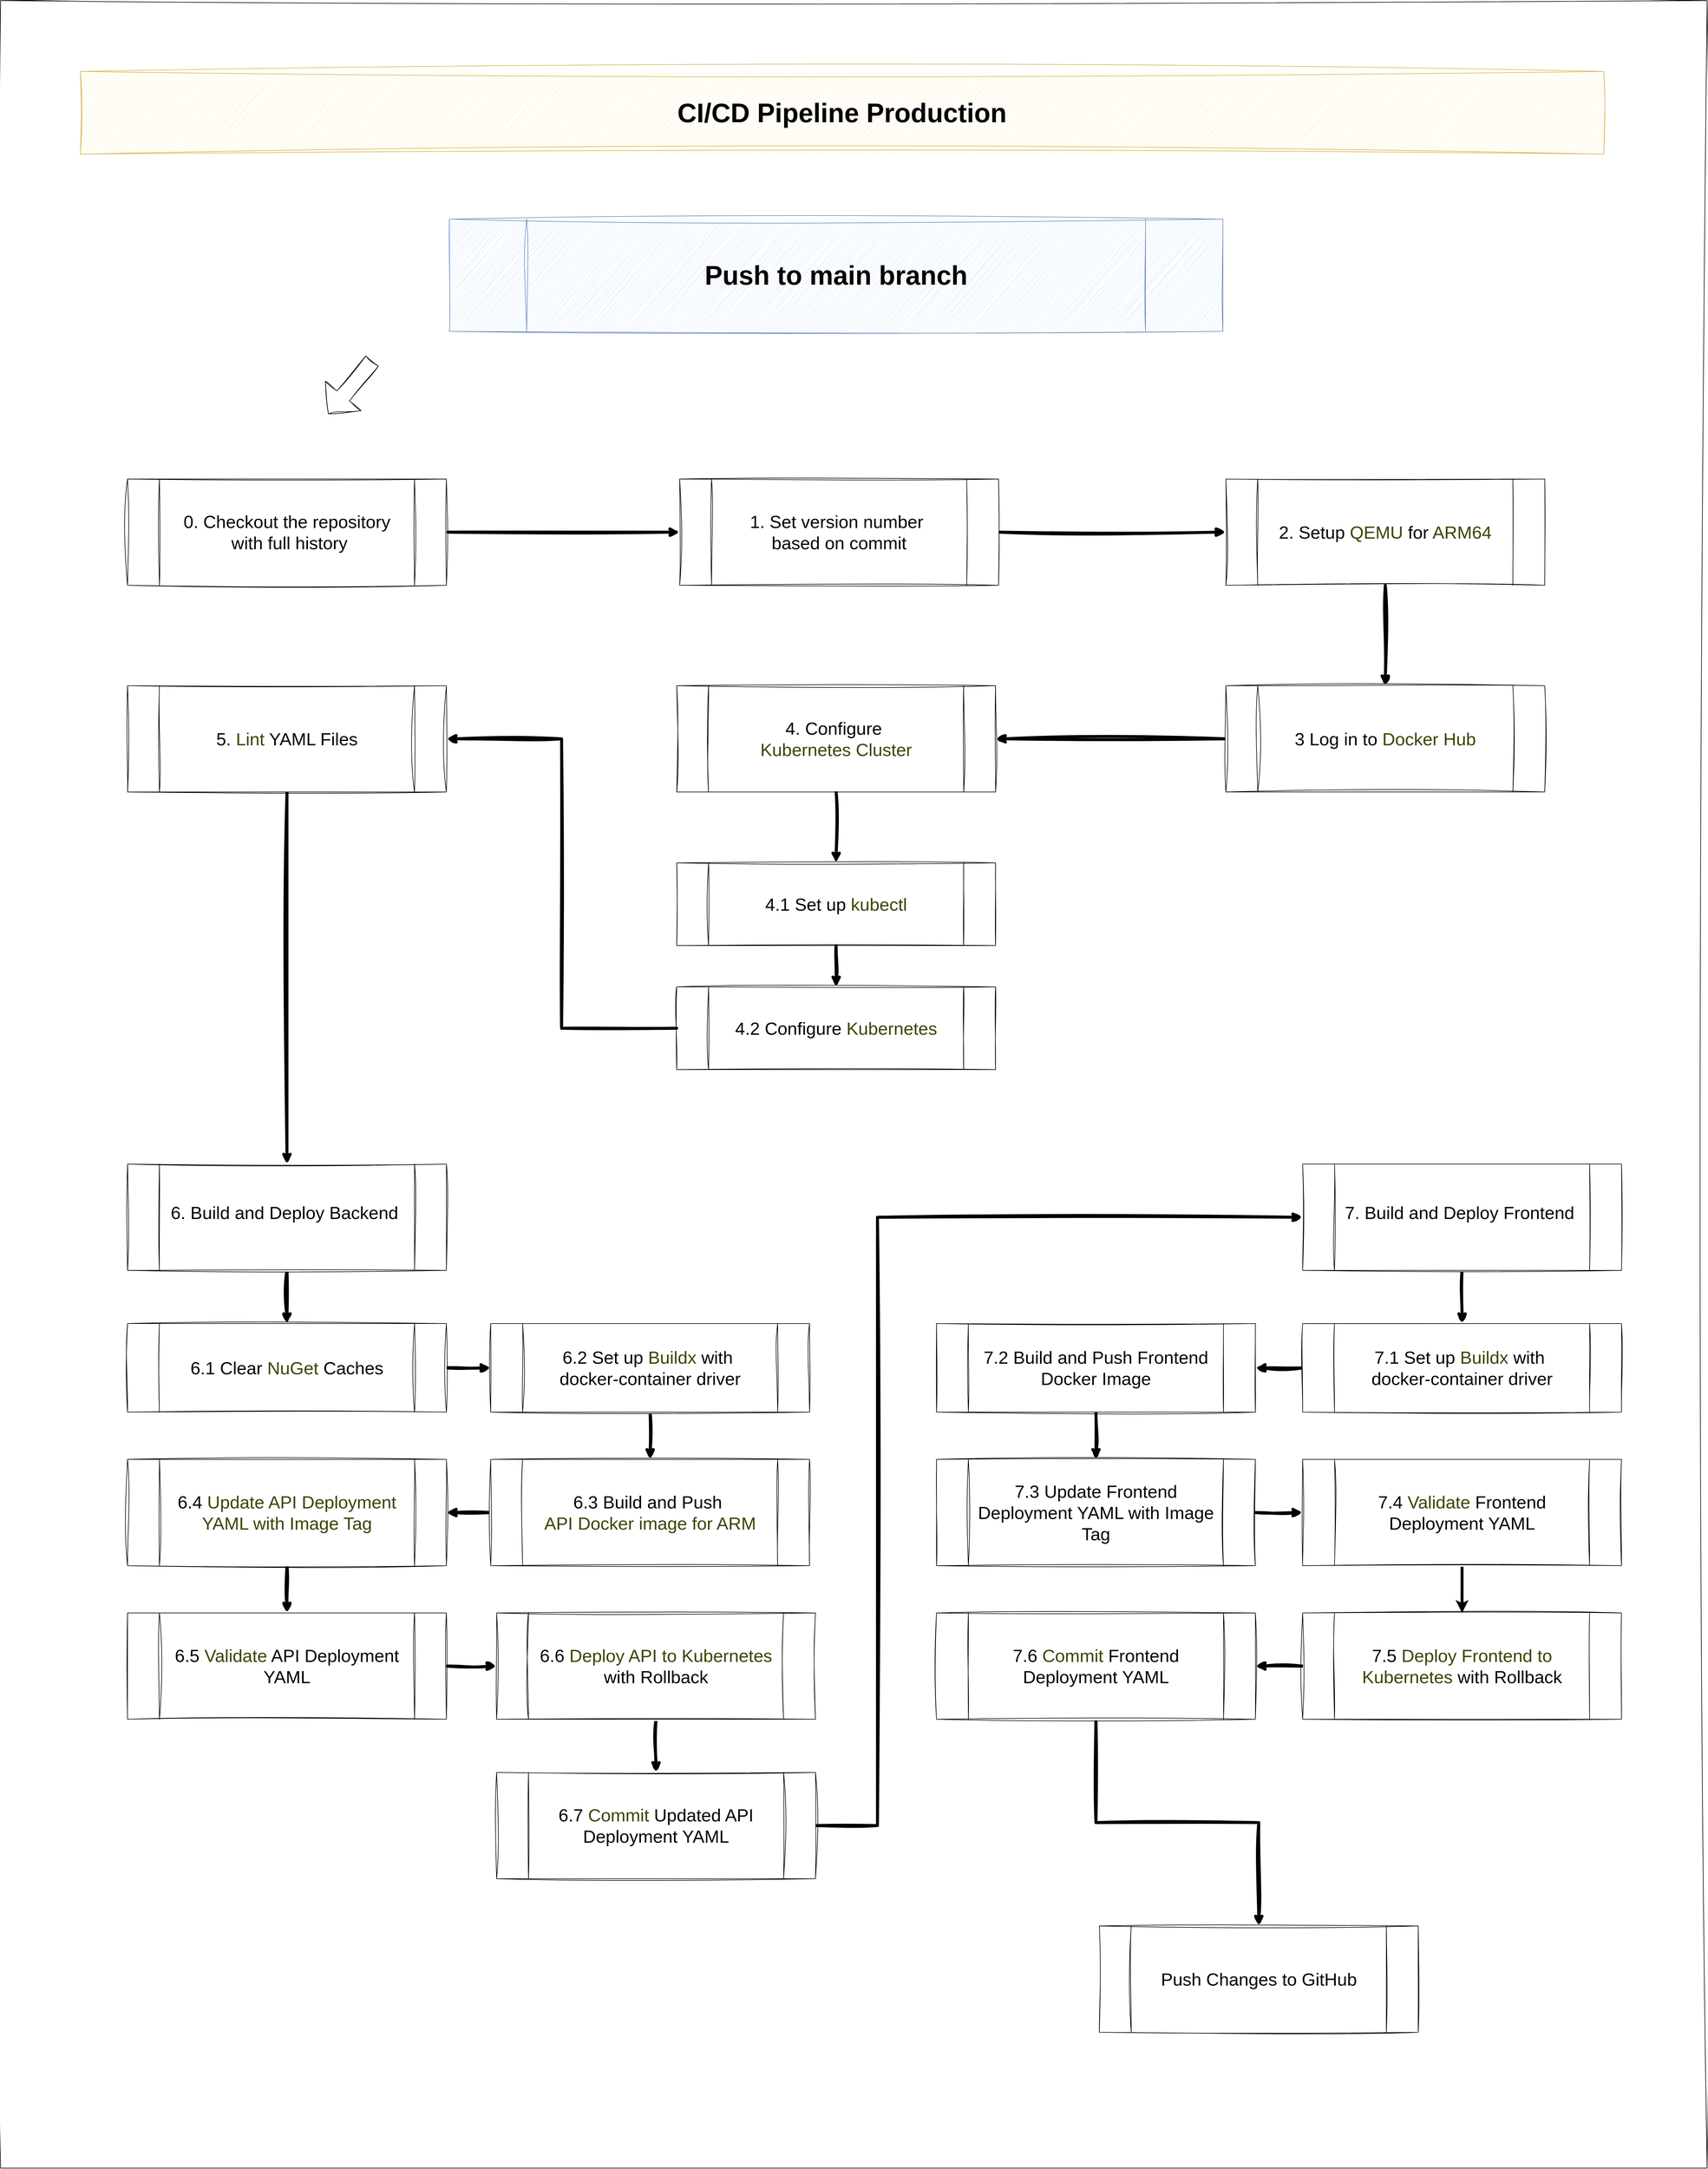 <mxfile version="26.0.4">
  <diagram name="Page-1" id="2JL8U4BCLr4c2kvkF6KN">
    <mxGraphModel dx="8280" dy="25233" grid="1" gridSize="10" guides="1" tooltips="1" connect="1" arrows="1" fold="1" page="1" pageScale="1" pageWidth="4000" pageHeight="20000" math="0" shadow="0">
      <root>
        <mxCell id="0" />
        <mxCell id="1" parent="0" />
        <mxCell id="np_1fv96D_44VkqeR2-l-1" value="" style="rounded=0;whiteSpace=wrap;html=1;movable=1;resizable=1;rotatable=1;deletable=1;editable=1;locked=0;connectable=1;sketch=1;curveFitting=1;jiggle=2;" vertex="1" parent="1">
          <mxGeometry x="590" y="-19420" width="2890" height="3670" as="geometry" />
        </mxCell>
        <mxCell id="np_1fv96D_44VkqeR2-l-2" value="&lt;font style=&quot;font-size: 45px;&quot;&gt;&lt;b style=&quot;&quot;&gt;Push to main branch&lt;/b&gt;&lt;/font&gt;" style="shape=process;whiteSpace=wrap;html=1;backgroundOutline=1;sketch=1;curveFitting=1;jiggle=2;fillColor=#dae8fc;strokeColor=#6c8ebf;" vertex="1" parent="1">
          <mxGeometry x="1350" y="-19050" width="1310" height="190" as="geometry" />
        </mxCell>
        <mxCell id="np_1fv96D_44VkqeR2-l-3" style="edgeStyle=orthogonalEdgeStyle;rounded=0;orthogonalLoop=1;jettySize=auto;html=1;exitX=1;exitY=0.5;exitDx=0;exitDy=0;entryX=0;entryY=0.5;entryDx=0;entryDy=0;strokeWidth=5;sketch=1;curveFitting=1;jiggle=2;" edge="1" parent="1" source="np_1fv96D_44VkqeR2-l-4" target="np_1fv96D_44VkqeR2-l-10">
          <mxGeometry relative="1" as="geometry">
            <Array as="points">
              <mxPoint x="1740" y="-18520" />
            </Array>
          </mxGeometry>
        </mxCell>
        <mxCell id="np_1fv96D_44VkqeR2-l-4" value="&lt;font style=&quot;font-size: 30px;&quot;&gt;0. Checkout the repository&lt;/font&gt;&lt;div&gt;&lt;font style=&quot;font-size: 30px;&quot;&gt;&amp;nbsp;with full history&lt;/font&gt;&lt;/div&gt;" style="shape=process;whiteSpace=wrap;html=1;backgroundOutline=1;sketch=1;curveFitting=1;jiggle=2;" vertex="1" parent="1">
          <mxGeometry x="805" y="-18610" width="540" height="180" as="geometry" />
        </mxCell>
        <mxCell id="np_1fv96D_44VkqeR2-l-5" style="edgeStyle=orthogonalEdgeStyle;rounded=0;orthogonalLoop=1;jettySize=auto;html=1;exitX=0.5;exitY=1;exitDx=0;exitDy=0;entryX=0.5;entryY=0;entryDx=0;entryDy=0;strokeWidth=5;sketch=1;curveFitting=1;jiggle=2;" edge="1" parent="1" source="np_1fv96D_44VkqeR2-l-6" target="np_1fv96D_44VkqeR2-l-14">
          <mxGeometry relative="1" as="geometry" />
        </mxCell>
        <mxCell id="np_1fv96D_44VkqeR2-l-6" value="&lt;font style=&quot;font-size: 30px;&quot;&gt;2. Setup &lt;font color=&quot;#394700&quot;&gt;QEMU&lt;/font&gt; for &lt;font color=&quot;#394700&quot;&gt;ARM64&lt;/font&gt;&lt;/font&gt;" style="shape=process;whiteSpace=wrap;html=1;backgroundOutline=1;sketch=1;curveFitting=1;jiggle=2;" vertex="1" parent="1">
          <mxGeometry x="2665" y="-18610" width="540" height="180" as="geometry" />
        </mxCell>
        <mxCell id="np_1fv96D_44VkqeR2-l-7" style="edgeStyle=orthogonalEdgeStyle;rounded=0;orthogonalLoop=1;jettySize=auto;html=1;exitX=1;exitY=0.5;exitDx=0;exitDy=0;entryX=0;entryY=0.5;entryDx=0;entryDy=0;strokeWidth=5;sketch=1;curveFitting=1;jiggle=2;" edge="1" parent="1" source="np_1fv96D_44VkqeR2-l-8" target="np_1fv96D_44VkqeR2-l-12">
          <mxGeometry relative="1" as="geometry" />
        </mxCell>
        <mxCell id="np_1fv96D_44VkqeR2-l-8" value="&lt;font style=&quot;font-size: 30px;&quot;&gt;6.1 Clear &lt;font color=&quot;#394700&quot;&gt;NuGet&lt;/font&gt; Caches&lt;/font&gt;" style="shape=process;whiteSpace=wrap;html=1;backgroundOutline=1;sketch=1;curveFitting=1;jiggle=2;" vertex="1" parent="1">
          <mxGeometry x="805" y="-17180" width="540" height="150" as="geometry" />
        </mxCell>
        <mxCell id="np_1fv96D_44VkqeR2-l-9" style="edgeStyle=orthogonalEdgeStyle;rounded=0;orthogonalLoop=1;jettySize=auto;html=1;exitX=1;exitY=0.5;exitDx=0;exitDy=0;strokeWidth=5;sketch=1;curveFitting=1;jiggle=2;" edge="1" parent="1" source="np_1fv96D_44VkqeR2-l-10" target="np_1fv96D_44VkqeR2-l-6">
          <mxGeometry relative="1" as="geometry" />
        </mxCell>
        <mxCell id="np_1fv96D_44VkqeR2-l-10" value="&lt;font style=&quot;font-size: 30px;&quot;&gt;1. Set version number&amp;nbsp;&lt;/font&gt;&lt;div&gt;&lt;font style=&quot;font-size: 30px;&quot;&gt;based on commit&lt;/font&gt;&lt;/div&gt;" style="shape=process;whiteSpace=wrap;html=1;backgroundOutline=1;sketch=1;curveFitting=1;jiggle=2;" vertex="1" parent="1">
          <mxGeometry x="1740" y="-18610" width="540" height="180" as="geometry" />
        </mxCell>
        <mxCell id="np_1fv96D_44VkqeR2-l-11" style="edgeStyle=orthogonalEdgeStyle;rounded=0;orthogonalLoop=1;jettySize=auto;html=1;exitX=0.5;exitY=1;exitDx=0;exitDy=0;entryX=0.5;entryY=0;entryDx=0;entryDy=0;strokeWidth=5;sketch=1;curveFitting=1;jiggle=2;" edge="1" parent="1" source="np_1fv96D_44VkqeR2-l-12" target="np_1fv96D_44VkqeR2-l-16">
          <mxGeometry relative="1" as="geometry" />
        </mxCell>
        <mxCell id="np_1fv96D_44VkqeR2-l-12" value="&lt;font style=&quot;font-size: 30px;&quot;&gt;6.2 Set up &lt;font color=&quot;#394700&quot;&gt;Buildx&lt;/font&gt;&amp;nbsp;with&amp;nbsp;&lt;/font&gt;&lt;div&gt;&lt;font style=&quot;font-size: 30px;&quot;&gt;docker-container driver&lt;/font&gt;&lt;/div&gt;" style="shape=process;whiteSpace=wrap;html=1;backgroundOutline=1;sketch=1;curveFitting=1;jiggle=2;" vertex="1" parent="1">
          <mxGeometry x="1420" y="-17180" width="540" height="150" as="geometry" />
        </mxCell>
        <mxCell id="np_1fv96D_44VkqeR2-l-13" style="edgeStyle=orthogonalEdgeStyle;rounded=0;orthogonalLoop=1;jettySize=auto;html=1;exitX=0;exitY=0.5;exitDx=0;exitDy=0;entryX=1;entryY=0.5;entryDx=0;entryDy=0;strokeWidth=5;sketch=1;curveFitting=1;jiggle=2;" edge="1" parent="1" source="np_1fv96D_44VkqeR2-l-14" target="np_1fv96D_44VkqeR2-l-22">
          <mxGeometry relative="1" as="geometry" />
        </mxCell>
        <mxCell id="np_1fv96D_44VkqeR2-l-14" value="&lt;font style=&quot;font-size: 30px;&quot;&gt;3 Log in to &lt;font color=&quot;#394700&quot;&gt;Docker Hub&lt;/font&gt;&lt;/font&gt;" style="shape=process;whiteSpace=wrap;html=1;backgroundOutline=1;sketch=1;curveFitting=1;jiggle=2;" vertex="1" parent="1">
          <mxGeometry x="2665" y="-18260" width="540" height="180" as="geometry" />
        </mxCell>
        <mxCell id="np_1fv96D_44VkqeR2-l-15" style="edgeStyle=orthogonalEdgeStyle;rounded=0;orthogonalLoop=1;jettySize=auto;html=1;exitX=0;exitY=0.5;exitDx=0;exitDy=0;entryX=1;entryY=0.5;entryDx=0;entryDy=0;strokeWidth=5;sketch=1;curveFitting=1;jiggle=2;" edge="1" parent="1" source="np_1fv96D_44VkqeR2-l-16" target="np_1fv96D_44VkqeR2-l-26">
          <mxGeometry relative="1" as="geometry" />
        </mxCell>
        <mxCell id="np_1fv96D_44VkqeR2-l-16" value="&lt;font style=&quot;font-size: 30px;&quot;&gt;6.3&lt;/font&gt;&lt;span style=&quot;font-size: 30px; background-color: initial;&quot;&gt;&amp;nbsp;Build and Push&amp;nbsp;&lt;/span&gt;&lt;div&gt;&lt;div&gt;&lt;font color=&quot;#394700&quot; style=&quot;font-size: 30px;&quot;&gt;API Docker image for ARM&lt;/font&gt;&lt;/div&gt;&lt;/div&gt;" style="shape=process;whiteSpace=wrap;html=1;backgroundOutline=1;sketch=1;curveFitting=1;jiggle=2;" vertex="1" parent="1">
          <mxGeometry x="1420" y="-16950" width="540" height="180" as="geometry" />
        </mxCell>
        <mxCell id="np_1fv96D_44VkqeR2-l-17" style="edgeStyle=orthogonalEdgeStyle;rounded=0;orthogonalLoop=1;jettySize=auto;html=1;exitX=0.5;exitY=1;exitDx=0;exitDy=0;entryX=0.5;entryY=0;entryDx=0;entryDy=0;strokeWidth=5;sketch=1;curveFitting=1;jiggle=2;" edge="1" parent="1" source="np_1fv96D_44VkqeR2-l-18" target="np_1fv96D_44VkqeR2-l-8">
          <mxGeometry relative="1" as="geometry" />
        </mxCell>
        <mxCell id="np_1fv96D_44VkqeR2-l-18" value="&lt;font style=&quot;font-size: 30px;&quot;&gt;6.&amp;nbsp;Build and Deploy Backend&amp;nbsp;&lt;/font&gt;&lt;div&gt;&lt;br&gt;&lt;/div&gt;" style="shape=process;whiteSpace=wrap;html=1;backgroundOutline=1;sketch=1;curveFitting=1;jiggle=2;" vertex="1" parent="1">
          <mxGeometry x="805" y="-17450" width="540" height="180" as="geometry" />
        </mxCell>
        <mxCell id="np_1fv96D_44VkqeR2-l-19" style="edgeStyle=orthogonalEdgeStyle;rounded=0;orthogonalLoop=1;jettySize=auto;html=1;exitX=0.5;exitY=1;exitDx=0;exitDy=0;entryX=0.5;entryY=0;entryDx=0;entryDy=0;strokeWidth=5;sketch=1;curveFitting=1;jiggle=2;" edge="1" parent="1" source="np_1fv96D_44VkqeR2-l-20" target="np_1fv96D_44VkqeR2-l-47">
          <mxGeometry relative="1" as="geometry" />
        </mxCell>
        <mxCell id="np_1fv96D_44VkqeR2-l-20" value="&lt;font style=&quot;font-size: 30px;&quot;&gt;4.1 Set up &lt;font color=&quot;#394700&quot;&gt;kubectl&lt;/font&gt;&lt;/font&gt;" style="shape=process;whiteSpace=wrap;html=1;backgroundOutline=1;sketch=1;curveFitting=1;jiggle=2;rounded=0;" vertex="1" parent="1">
          <mxGeometry x="1735" y="-17960" width="540" height="140" as="geometry" />
        </mxCell>
        <mxCell id="np_1fv96D_44VkqeR2-l-21" style="edgeStyle=orthogonalEdgeStyle;rounded=0;orthogonalLoop=1;jettySize=auto;html=1;exitX=0.5;exitY=1;exitDx=0;exitDy=0;entryX=0.5;entryY=0;entryDx=0;entryDy=0;strokeWidth=5;sketch=1;curveFitting=1;jiggle=2;" edge="1" parent="1" source="np_1fv96D_44VkqeR2-l-22" target="np_1fv96D_44VkqeR2-l-20">
          <mxGeometry relative="1" as="geometry" />
        </mxCell>
        <mxCell id="np_1fv96D_44VkqeR2-l-22" value="&lt;div&gt;&lt;font style=&quot;font-size: 30px;&quot;&gt;4.&amp;nbsp;Configure&amp;nbsp;&lt;/font&gt;&lt;/div&gt;&lt;div&gt;&lt;font style=&quot;font-size: 30px;&quot;&gt;&lt;font color=&quot;#394700&quot;&gt;Kubernetes Cluster&lt;/font&gt;&lt;/font&gt;&lt;/div&gt;" style="shape=process;whiteSpace=wrap;html=1;backgroundOutline=1;sketch=1;curveFitting=1;jiggle=2;" vertex="1" parent="1">
          <mxGeometry x="1735" y="-18260" width="540" height="180" as="geometry" />
        </mxCell>
        <mxCell id="np_1fv96D_44VkqeR2-l-23" style="edgeStyle=orthogonalEdgeStyle;rounded=0;orthogonalLoop=1;jettySize=auto;html=1;exitX=0.5;exitY=1;exitDx=0;exitDy=0;strokeWidth=5;sketch=1;curveFitting=1;jiggle=2;" edge="1" parent="1" source="np_1fv96D_44VkqeR2-l-24" target="np_1fv96D_44VkqeR2-l-18">
          <mxGeometry relative="1" as="geometry" />
        </mxCell>
        <mxCell id="np_1fv96D_44VkqeR2-l-24" value="&lt;font style=&quot;font-size: 30px;&quot;&gt;5.&amp;nbsp;&lt;font color=&quot;#394700&quot;&gt;Lint&lt;/font&gt; YAML Files&lt;/font&gt;" style="shape=process;whiteSpace=wrap;html=1;backgroundOutline=1;sketch=1;curveFitting=1;jiggle=2;" vertex="1" parent="1">
          <mxGeometry x="805" y="-18260" width="540" height="180" as="geometry" />
        </mxCell>
        <mxCell id="np_1fv96D_44VkqeR2-l-25" style="edgeStyle=orthogonalEdgeStyle;rounded=0;orthogonalLoop=1;jettySize=auto;html=1;exitX=0.5;exitY=1;exitDx=0;exitDy=0;strokeWidth=5;sketch=1;curveFitting=1;jiggle=2;" edge="1" parent="1" source="np_1fv96D_44VkqeR2-l-26" target="np_1fv96D_44VkqeR2-l-28">
          <mxGeometry relative="1" as="geometry" />
        </mxCell>
        <mxCell id="np_1fv96D_44VkqeR2-l-26" value="&lt;font style=&quot;font-size: 30px;&quot;&gt;6.4&amp;nbsp;&lt;/font&gt;&lt;font color=&quot;#394700&quot;&gt;&lt;span style=&quot;font-size: 30px;&quot;&gt;Update API Deployment YAML with Image Tag&lt;/span&gt;&lt;/font&gt;" style="shape=process;whiteSpace=wrap;html=1;backgroundOutline=1;sketch=1;curveFitting=1;jiggle=2;" vertex="1" parent="1">
          <mxGeometry x="805" y="-16950" width="540" height="180" as="geometry" />
        </mxCell>
        <mxCell id="np_1fv96D_44VkqeR2-l-27" style="edgeStyle=orthogonalEdgeStyle;rounded=0;orthogonalLoop=1;jettySize=auto;html=1;exitX=1;exitY=0.5;exitDx=0;exitDy=0;entryX=0;entryY=0.5;entryDx=0;entryDy=0;strokeWidth=5;sketch=1;curveFitting=1;jiggle=2;" edge="1" parent="1" source="np_1fv96D_44VkqeR2-l-28" target="np_1fv96D_44VkqeR2-l-32">
          <mxGeometry relative="1" as="geometry" />
        </mxCell>
        <mxCell id="np_1fv96D_44VkqeR2-l-28" value="&lt;font style=&quot;font-size: 30px;&quot;&gt;6.5&amp;nbsp;&lt;font color=&quot;#394700&quot;&gt;Validate&lt;/font&gt; API Deployment YAML&lt;/font&gt;" style="shape=process;whiteSpace=wrap;html=1;backgroundOutline=1;sketch=1;curveFitting=1;jiggle=2;" vertex="1" parent="1">
          <mxGeometry x="805" y="-16690" width="540" height="180" as="geometry" />
        </mxCell>
        <mxCell id="np_1fv96D_44VkqeR2-l-29" style="edgeStyle=orthogonalEdgeStyle;rounded=0;orthogonalLoop=1;jettySize=auto;html=1;exitX=0.5;exitY=1;exitDx=0;exitDy=0;entryX=0.5;entryY=0;entryDx=0;entryDy=0;strokeWidth=5;" edge="1" parent="1" source="np_1fv96D_44VkqeR2-l-30" target="np_1fv96D_44VkqeR2-l-34">
          <mxGeometry relative="1" as="geometry" />
        </mxCell>
        <mxCell id="np_1fv96D_44VkqeR2-l-30" value="&lt;font style=&quot;font-size: 30px;&quot;&gt;7.4&amp;nbsp;&lt;font color=&quot;#394700&quot;&gt;Validate&lt;/font&gt; Frontend Deployment YAML&lt;/font&gt;" style="shape=process;whiteSpace=wrap;html=1;backgroundOutline=1;sketch=1;curveFitting=1;jiggle=2;" vertex="1" parent="1">
          <mxGeometry x="2795" y="-16950" width="540" height="180" as="geometry" />
        </mxCell>
        <mxCell id="np_1fv96D_44VkqeR2-l-31" style="edgeStyle=orthogonalEdgeStyle;rounded=0;orthogonalLoop=1;jettySize=auto;html=1;exitX=0.5;exitY=1;exitDx=0;exitDy=0;entryX=0.5;entryY=0;entryDx=0;entryDy=0;strokeWidth=5;sketch=1;curveFitting=1;jiggle=2;" edge="1" parent="1" source="np_1fv96D_44VkqeR2-l-32" target="np_1fv96D_44VkqeR2-l-36">
          <mxGeometry relative="1" as="geometry" />
        </mxCell>
        <mxCell id="np_1fv96D_44VkqeR2-l-32" value="&lt;font style=&quot;font-size: 30px;&quot;&gt;6.6&amp;nbsp;&lt;font color=&quot;#394700&quot;&gt;Deploy API to Kubernetes&lt;/font&gt; with Rollback&lt;/font&gt;" style="shape=process;whiteSpace=wrap;html=1;backgroundOutline=1;sketch=1;curveFitting=1;jiggle=2;" vertex="1" parent="1">
          <mxGeometry x="1430" y="-16690" width="540" height="180" as="geometry" />
        </mxCell>
        <mxCell id="np_1fv96D_44VkqeR2-l-33" style="edgeStyle=orthogonalEdgeStyle;rounded=0;orthogonalLoop=1;jettySize=auto;html=1;exitX=0;exitY=0.5;exitDx=0;exitDy=0;entryX=1;entryY=0.5;entryDx=0;entryDy=0;strokeWidth=5;sketch=1;curveFitting=1;jiggle=2;" edge="1" parent="1" source="np_1fv96D_44VkqeR2-l-34" target="np_1fv96D_44VkqeR2-l-38">
          <mxGeometry relative="1" as="geometry" />
        </mxCell>
        <mxCell id="np_1fv96D_44VkqeR2-l-34" value="&lt;font style=&quot;font-size: 30px;&quot;&gt;7.5&amp;nbsp;&lt;font color=&quot;#394700&quot;&gt;Deploy Frontend to Kubernetes&lt;/font&gt;&amp;nbsp;&lt;/font&gt;&lt;span style=&quot;font-size: 30px; background-color: initial;&quot;&gt;with Rollback&lt;/span&gt;" style="shape=process;whiteSpace=wrap;html=1;backgroundOutline=1;sketch=1;curveFitting=1;jiggle=2;" vertex="1" parent="1">
          <mxGeometry x="2795" y="-16690" width="540" height="180" as="geometry" />
        </mxCell>
        <mxCell id="np_1fv96D_44VkqeR2-l-35" style="edgeStyle=orthogonalEdgeStyle;rounded=0;orthogonalLoop=1;jettySize=auto;html=1;exitX=1;exitY=0.5;exitDx=0;exitDy=0;entryX=0;entryY=0.5;entryDx=0;entryDy=0;strokeWidth=5;sketch=1;curveFitting=1;jiggle=2;" edge="1" parent="1" source="np_1fv96D_44VkqeR2-l-36" target="np_1fv96D_44VkqeR2-l-49">
          <mxGeometry relative="1" as="geometry">
            <Array as="points">
              <mxPoint x="2075" y="-16330" />
              <mxPoint x="2075" y="-17360" />
            </Array>
          </mxGeometry>
        </mxCell>
        <mxCell id="np_1fv96D_44VkqeR2-l-36" value="&lt;font style=&quot;font-size: 30px;&quot;&gt;6.7&amp;nbsp;&lt;font color=&quot;#394700&quot;&gt;Commit&lt;/font&gt; Updated API Deployment YAML&lt;/font&gt;" style="shape=process;whiteSpace=wrap;html=1;backgroundOutline=1;sketch=1;curveFitting=1;jiggle=2;" vertex="1" parent="1">
          <mxGeometry x="1430" y="-16420" width="540" height="180" as="geometry" />
        </mxCell>
        <mxCell id="np_1fv96D_44VkqeR2-l-37" style="edgeStyle=orthogonalEdgeStyle;rounded=0;orthogonalLoop=1;jettySize=auto;html=1;exitX=0.5;exitY=1;exitDx=0;exitDy=0;entryX=0.5;entryY=0;entryDx=0;entryDy=0;strokeWidth=5;sketch=1;curveFitting=1;jiggle=2;" edge="1" parent="1" source="np_1fv96D_44VkqeR2-l-38" target="np_1fv96D_44VkqeR2-l-52">
          <mxGeometry relative="1" as="geometry" />
        </mxCell>
        <mxCell id="np_1fv96D_44VkqeR2-l-38" value="&lt;font style=&quot;font-size: 30px;&quot;&gt;7.6&amp;nbsp;&lt;font color=&quot;#394700&quot;&gt;Commit&lt;/font&gt; Frontend Deployment YAML&lt;/font&gt;" style="shape=process;whiteSpace=wrap;html=1;backgroundOutline=1;sketch=1;curveFitting=1;jiggle=2;" vertex="1" parent="1">
          <mxGeometry x="2175" y="-16690" width="540" height="180" as="geometry" />
        </mxCell>
        <mxCell id="np_1fv96D_44VkqeR2-l-39" value="&lt;font style=&quot;font-size: 45px;&quot;&gt;&lt;b style=&quot;&quot;&gt;CI/CD Pipeline Production&lt;/b&gt;&lt;/font&gt;" style="rounded=0;whiteSpace=wrap;html=1;sketch=1;curveFitting=1;jiggle=2;fillColor=#fff2cc;strokeColor=#d6b656;" vertex="1" parent="1">
          <mxGeometry x="725" y="-19300" width="2580" height="140" as="geometry" />
        </mxCell>
        <mxCell id="np_1fv96D_44VkqeR2-l-40" value="" style="shape=flexArrow;endArrow=classic;html=1;rounded=0;endWidth=50;endSize=12.707;width=27.333;sketch=1;curveFitting=1;jiggle=2;shadow=0;" edge="1" parent="1">
          <mxGeometry width="50" height="50" relative="1" as="geometry">
            <mxPoint x="1219.37" y="-18810" as="sourcePoint" />
            <mxPoint x="1145" y="-18720" as="targetPoint" />
          </mxGeometry>
        </mxCell>
        <mxCell id="np_1fv96D_44VkqeR2-l-41" style="edgeStyle=orthogonalEdgeStyle;rounded=0;orthogonalLoop=1;jettySize=auto;html=1;exitX=0.5;exitY=1;exitDx=0;exitDy=0;" edge="1" parent="1" source="np_1fv96D_44VkqeR2-l-6" target="np_1fv96D_44VkqeR2-l-6">
          <mxGeometry relative="1" as="geometry" />
        </mxCell>
        <mxCell id="np_1fv96D_44VkqeR2-l-42" style="edgeStyle=orthogonalEdgeStyle;rounded=0;orthogonalLoop=1;jettySize=auto;html=1;exitX=1;exitY=0.5;exitDx=0;exitDy=0;entryX=0;entryY=0.5;entryDx=0;entryDy=0;strokeWidth=5;sketch=1;curveFitting=1;jiggle=2;" edge="1" parent="1" source="np_1fv96D_44VkqeR2-l-43" target="np_1fv96D_44VkqeR2-l-30">
          <mxGeometry relative="1" as="geometry" />
        </mxCell>
        <mxCell id="np_1fv96D_44VkqeR2-l-43" value="&lt;div&gt;&lt;font style=&quot;&quot;&gt;&lt;span style=&quot;font-size: 30px;&quot;&gt;7.3&amp;nbsp;&lt;/span&gt;&lt;/font&gt;&lt;span style=&quot;background-color: initial; font-size: 30px;&quot;&gt;Update Frontend Deployment YAML with Image Tag&lt;/span&gt;&lt;/div&gt;" style="shape=process;whiteSpace=wrap;html=1;backgroundOutline=1;sketch=1;curveFitting=1;jiggle=2;" vertex="1" parent="1">
          <mxGeometry x="2175" y="-16950" width="540" height="180" as="geometry" />
        </mxCell>
        <mxCell id="np_1fv96D_44VkqeR2-l-44" style="edgeStyle=orthogonalEdgeStyle;rounded=0;orthogonalLoop=1;jettySize=auto;html=1;exitX=0.5;exitY=1;exitDx=0;exitDy=0;entryX=0.5;entryY=0;entryDx=0;entryDy=0;strokeWidth=5;sketch=1;curveFitting=1;jiggle=2;" edge="1" parent="1" source="np_1fv96D_44VkqeR2-l-45" target="np_1fv96D_44VkqeR2-l-43">
          <mxGeometry relative="1" as="geometry" />
        </mxCell>
        <mxCell id="np_1fv96D_44VkqeR2-l-45" value="&lt;div&gt;&lt;font style=&quot;&quot;&gt;&lt;span style=&quot;font-size: 30px;&quot;&gt;7.2&amp;nbsp;&lt;/span&gt;&lt;/font&gt;&lt;span style=&quot;background-color: initial; font-size: 30px;&quot;&gt;Build and Push Frontend Docker Image&lt;/span&gt;&lt;/div&gt;" style="shape=process;whiteSpace=wrap;html=1;backgroundOutline=1;sketch=1;curveFitting=1;jiggle=2;" vertex="1" parent="1">
          <mxGeometry x="2175" y="-17180" width="540" height="150" as="geometry" />
        </mxCell>
        <mxCell id="np_1fv96D_44VkqeR2-l-46" style="edgeStyle=orthogonalEdgeStyle;rounded=0;orthogonalLoop=1;jettySize=auto;html=1;exitX=0;exitY=0.5;exitDx=0;exitDy=0;entryX=1;entryY=0.5;entryDx=0;entryDy=0;strokeWidth=5;sketch=1;curveFitting=1;jiggle=2;" edge="1" parent="1" source="np_1fv96D_44VkqeR2-l-47" target="np_1fv96D_44VkqeR2-l-24">
          <mxGeometry relative="1" as="geometry" />
        </mxCell>
        <mxCell id="np_1fv96D_44VkqeR2-l-47" value="&lt;font style=&quot;font-size: 30px;&quot;&gt;4.2 Configure &lt;font color=&quot;#394700&quot;&gt;Kubernetes&lt;/font&gt;&lt;/font&gt;" style="shape=process;whiteSpace=wrap;html=1;backgroundOutline=1;sketch=1;curveFitting=1;jiggle=2;" vertex="1" parent="1">
          <mxGeometry x="1735" y="-17750" width="540" height="140" as="geometry" />
        </mxCell>
        <mxCell id="np_1fv96D_44VkqeR2-l-48" style="edgeStyle=orthogonalEdgeStyle;rounded=0;orthogonalLoop=1;jettySize=auto;html=1;exitX=0.5;exitY=1;exitDx=0;exitDy=0;entryX=0.5;entryY=0;entryDx=0;entryDy=0;strokeWidth=5;sketch=1;curveFitting=1;jiggle=2;" edge="1" parent="1" source="np_1fv96D_44VkqeR2-l-49" target="np_1fv96D_44VkqeR2-l-51">
          <mxGeometry relative="1" as="geometry" />
        </mxCell>
        <mxCell id="np_1fv96D_44VkqeR2-l-49" value="&lt;font style=&quot;font-size: 30px;&quot;&gt;7.&amp;nbsp;Build and Deploy Frontend&amp;nbsp;&lt;/font&gt;&lt;div&gt;&lt;br&gt;&lt;/div&gt;" style="shape=process;whiteSpace=wrap;html=1;backgroundOutline=1;sketch=1;curveFitting=1;jiggle=2;" vertex="1" parent="1">
          <mxGeometry x="2795" y="-17450" width="540" height="180" as="geometry" />
        </mxCell>
        <mxCell id="np_1fv96D_44VkqeR2-l-50" style="edgeStyle=orthogonalEdgeStyle;rounded=0;orthogonalLoop=1;jettySize=auto;html=1;exitX=0;exitY=0.5;exitDx=0;exitDy=0;entryX=1;entryY=0.5;entryDx=0;entryDy=0;strokeWidth=5;sketch=1;curveFitting=1;jiggle=2;" edge="1" parent="1" source="np_1fv96D_44VkqeR2-l-51" target="np_1fv96D_44VkqeR2-l-45">
          <mxGeometry relative="1" as="geometry" />
        </mxCell>
        <mxCell id="np_1fv96D_44VkqeR2-l-51" value="&lt;font style=&quot;font-size: 30px;&quot;&gt;7.1 Set up &lt;font color=&quot;#394700&quot;&gt;Buildx&lt;/font&gt;&amp;nbsp;with&amp;nbsp;&lt;/font&gt;&lt;div&gt;&lt;font style=&quot;font-size: 30px;&quot;&gt;docker-container driver&lt;/font&gt;&lt;/div&gt;" style="shape=process;whiteSpace=wrap;html=1;backgroundOutline=1;sketch=1;curveFitting=1;jiggle=2;" vertex="1" parent="1">
          <mxGeometry x="2795" y="-17180" width="540" height="150" as="geometry" />
        </mxCell>
        <mxCell id="np_1fv96D_44VkqeR2-l-52" value="&lt;span style=&quot;font-size: 30px;&quot;&gt;Push Changes to GitHub&lt;/span&gt;" style="shape=process;whiteSpace=wrap;html=1;backgroundOutline=1;sketch=1;curveFitting=1;jiggle=2;" vertex="1" parent="1">
          <mxGeometry x="2450.78" y="-16160" width="540" height="180" as="geometry" />
        </mxCell>
      </root>
    </mxGraphModel>
  </diagram>
</mxfile>
